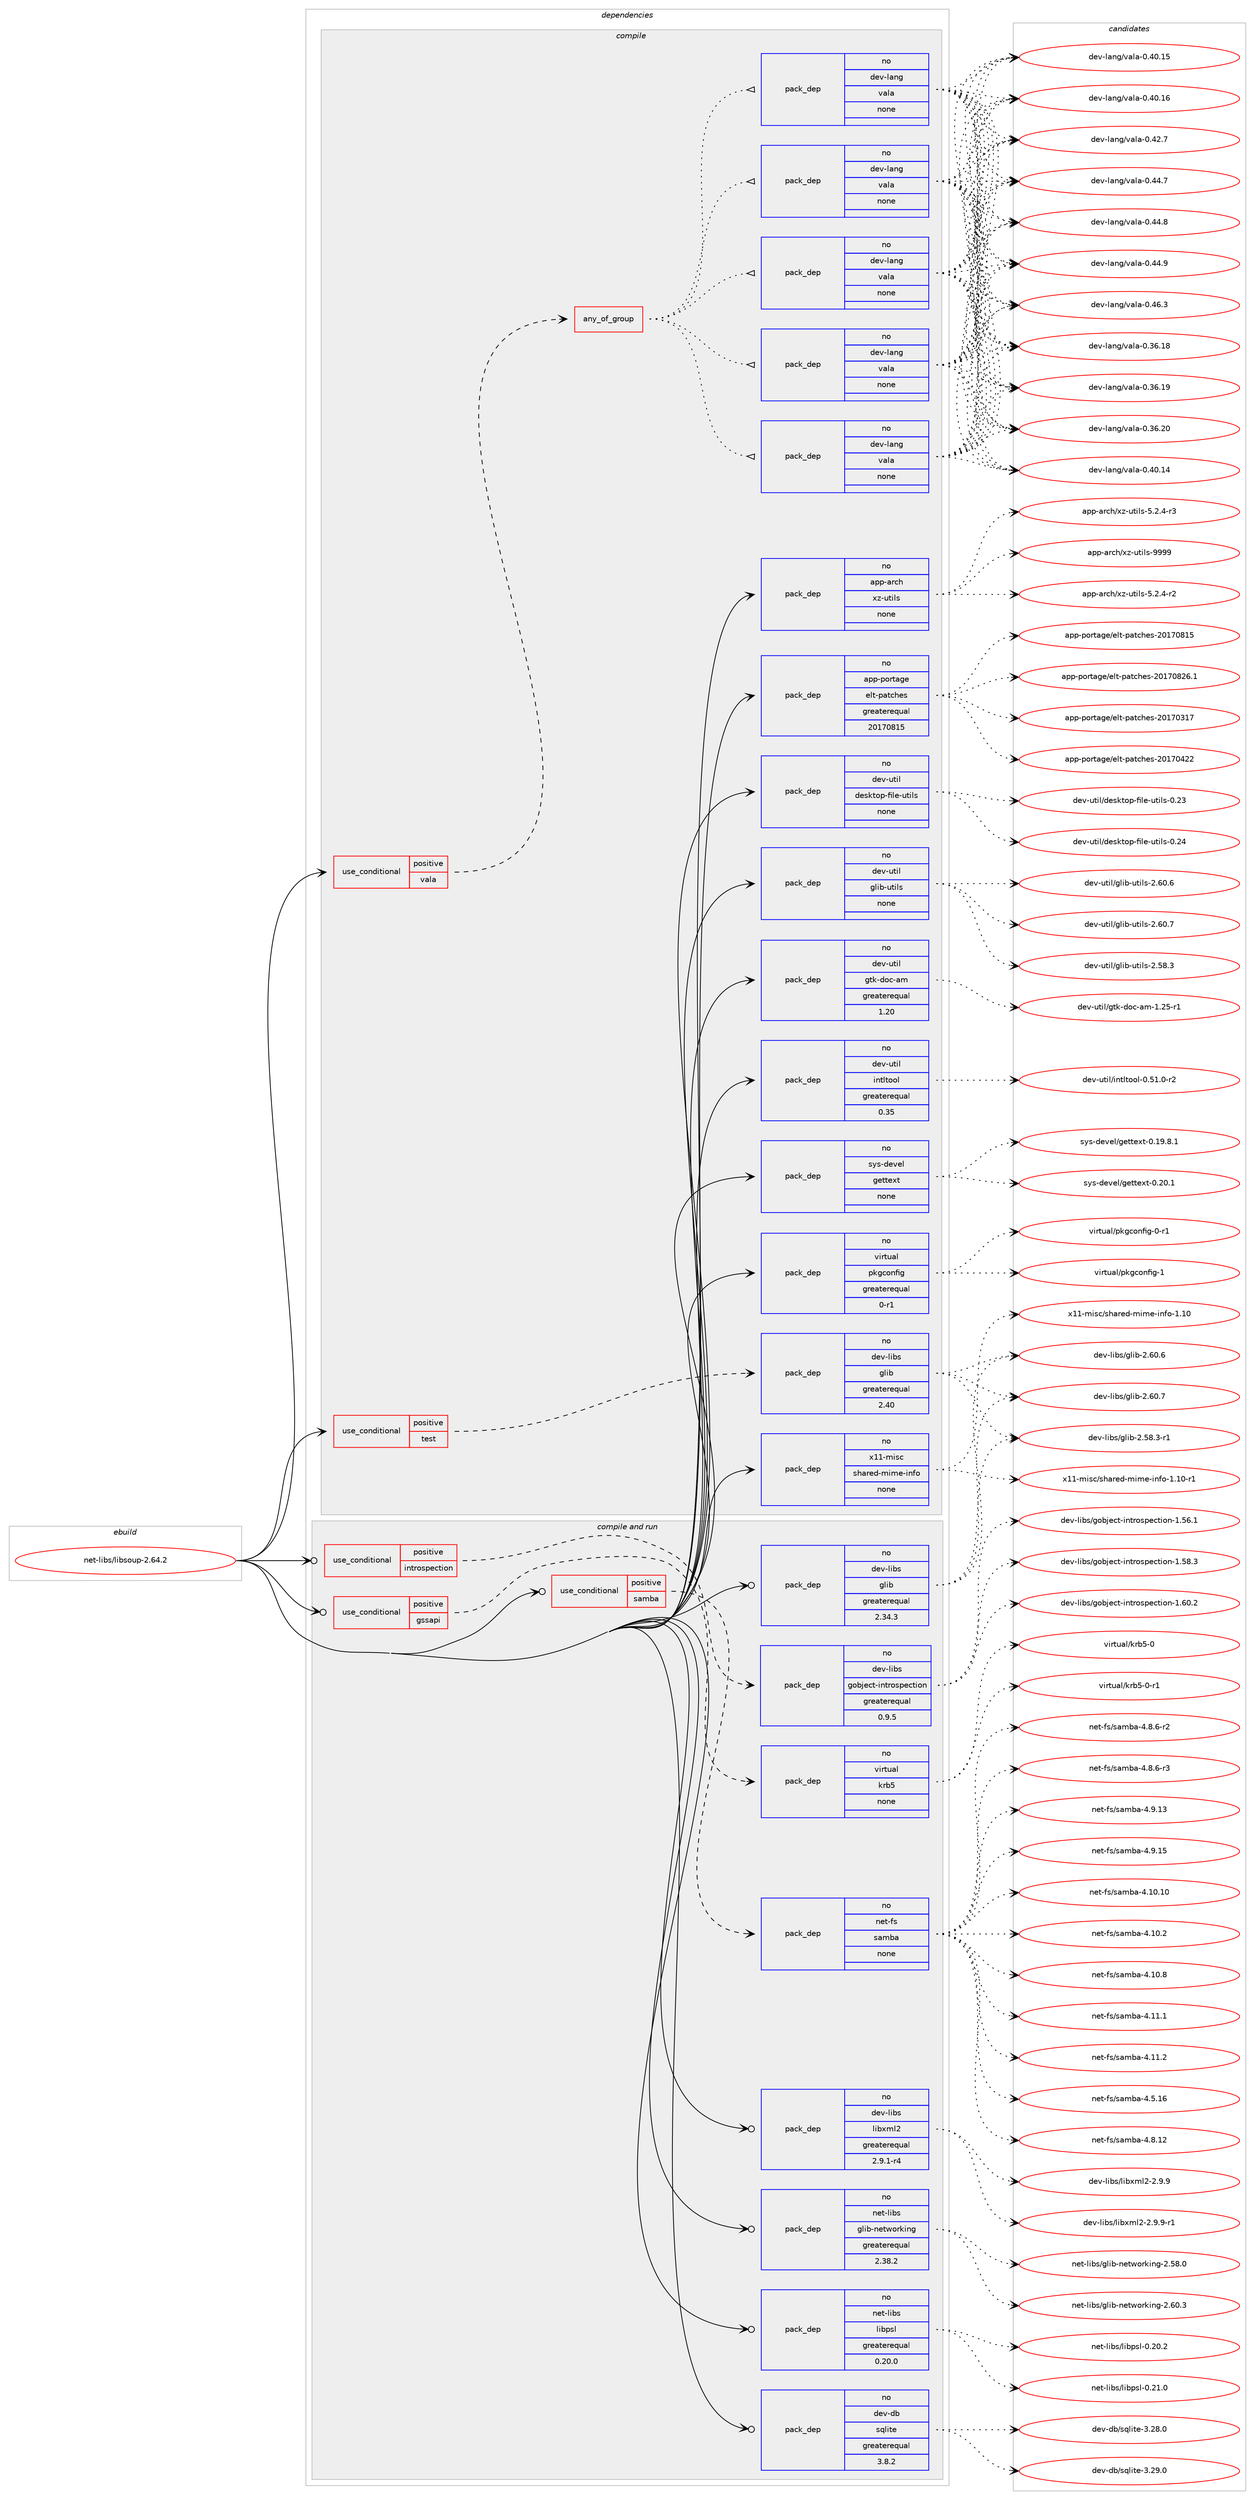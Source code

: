digraph prolog {

# *************
# Graph options
# *************

newrank=true;
concentrate=true;
compound=true;
graph [rankdir=LR,fontname=Helvetica,fontsize=10,ranksep=1.5];#, ranksep=2.5, nodesep=0.2];
edge  [arrowhead=vee];
node  [fontname=Helvetica,fontsize=10];

# **********
# The ebuild
# **********

subgraph cluster_leftcol {
color=gray;
rank=same;
label=<<i>ebuild</i>>;
id [label="net-libs/libsoup-2.64.2", color=red, width=4, href="../net-libs/libsoup-2.64.2.svg"];
}

# ****************
# The dependencies
# ****************

subgraph cluster_midcol {
color=gray;
label=<<i>dependencies</i>>;
subgraph cluster_compile {
fillcolor="#eeeeee";
style=filled;
label=<<i>compile</i>>;
subgraph cond201607 {
dependency827358 [label=<<TABLE BORDER="0" CELLBORDER="1" CELLSPACING="0" CELLPADDING="4"><TR><TD ROWSPAN="3" CELLPADDING="10">use_conditional</TD></TR><TR><TD>positive</TD></TR><TR><TD>test</TD></TR></TABLE>>, shape=none, color=red];
subgraph pack611250 {
dependency827359 [label=<<TABLE BORDER="0" CELLBORDER="1" CELLSPACING="0" CELLPADDING="4" WIDTH="220"><TR><TD ROWSPAN="6" CELLPADDING="30">pack_dep</TD></TR><TR><TD WIDTH="110">no</TD></TR><TR><TD>dev-libs</TD></TR><TR><TD>glib</TD></TR><TR><TD>greaterequal</TD></TR><TR><TD>2.40</TD></TR></TABLE>>, shape=none, color=blue];
}
dependency827358:e -> dependency827359:w [weight=20,style="dashed",arrowhead="vee"];
}
id:e -> dependency827358:w [weight=20,style="solid",arrowhead="vee"];
subgraph cond201608 {
dependency827360 [label=<<TABLE BORDER="0" CELLBORDER="1" CELLSPACING="0" CELLPADDING="4"><TR><TD ROWSPAN="3" CELLPADDING="10">use_conditional</TD></TR><TR><TD>positive</TD></TR><TR><TD>vala</TD></TR></TABLE>>, shape=none, color=red];
subgraph any14044 {
dependency827361 [label=<<TABLE BORDER="0" CELLBORDER="1" CELLSPACING="0" CELLPADDING="4"><TR><TD CELLPADDING="10">any_of_group</TD></TR></TABLE>>, shape=none, color=red];subgraph pack611251 {
dependency827362 [label=<<TABLE BORDER="0" CELLBORDER="1" CELLSPACING="0" CELLPADDING="4" WIDTH="220"><TR><TD ROWSPAN="6" CELLPADDING="30">pack_dep</TD></TR><TR><TD WIDTH="110">no</TD></TR><TR><TD>dev-lang</TD></TR><TR><TD>vala</TD></TR><TR><TD>none</TD></TR><TR><TD></TD></TR></TABLE>>, shape=none, color=blue];
}
dependency827361:e -> dependency827362:w [weight=20,style="dotted",arrowhead="oinv"];
subgraph pack611252 {
dependency827363 [label=<<TABLE BORDER="0" CELLBORDER="1" CELLSPACING="0" CELLPADDING="4" WIDTH="220"><TR><TD ROWSPAN="6" CELLPADDING="30">pack_dep</TD></TR><TR><TD WIDTH="110">no</TD></TR><TR><TD>dev-lang</TD></TR><TR><TD>vala</TD></TR><TR><TD>none</TD></TR><TR><TD></TD></TR></TABLE>>, shape=none, color=blue];
}
dependency827361:e -> dependency827363:w [weight=20,style="dotted",arrowhead="oinv"];
subgraph pack611253 {
dependency827364 [label=<<TABLE BORDER="0" CELLBORDER="1" CELLSPACING="0" CELLPADDING="4" WIDTH="220"><TR><TD ROWSPAN="6" CELLPADDING="30">pack_dep</TD></TR><TR><TD WIDTH="110">no</TD></TR><TR><TD>dev-lang</TD></TR><TR><TD>vala</TD></TR><TR><TD>none</TD></TR><TR><TD></TD></TR></TABLE>>, shape=none, color=blue];
}
dependency827361:e -> dependency827364:w [weight=20,style="dotted",arrowhead="oinv"];
subgraph pack611254 {
dependency827365 [label=<<TABLE BORDER="0" CELLBORDER="1" CELLSPACING="0" CELLPADDING="4" WIDTH="220"><TR><TD ROWSPAN="6" CELLPADDING="30">pack_dep</TD></TR><TR><TD WIDTH="110">no</TD></TR><TR><TD>dev-lang</TD></TR><TR><TD>vala</TD></TR><TR><TD>none</TD></TR><TR><TD></TD></TR></TABLE>>, shape=none, color=blue];
}
dependency827361:e -> dependency827365:w [weight=20,style="dotted",arrowhead="oinv"];
subgraph pack611255 {
dependency827366 [label=<<TABLE BORDER="0" CELLBORDER="1" CELLSPACING="0" CELLPADDING="4" WIDTH="220"><TR><TD ROWSPAN="6" CELLPADDING="30">pack_dep</TD></TR><TR><TD WIDTH="110">no</TD></TR><TR><TD>dev-lang</TD></TR><TR><TD>vala</TD></TR><TR><TD>none</TD></TR><TR><TD></TD></TR></TABLE>>, shape=none, color=blue];
}
dependency827361:e -> dependency827366:w [weight=20,style="dotted",arrowhead="oinv"];
}
dependency827360:e -> dependency827361:w [weight=20,style="dashed",arrowhead="vee"];
}
id:e -> dependency827360:w [weight=20,style="solid",arrowhead="vee"];
subgraph pack611256 {
dependency827367 [label=<<TABLE BORDER="0" CELLBORDER="1" CELLSPACING="0" CELLPADDING="4" WIDTH="220"><TR><TD ROWSPAN="6" CELLPADDING="30">pack_dep</TD></TR><TR><TD WIDTH="110">no</TD></TR><TR><TD>app-arch</TD></TR><TR><TD>xz-utils</TD></TR><TR><TD>none</TD></TR><TR><TD></TD></TR></TABLE>>, shape=none, color=blue];
}
id:e -> dependency827367:w [weight=20,style="solid",arrowhead="vee"];
subgraph pack611257 {
dependency827368 [label=<<TABLE BORDER="0" CELLBORDER="1" CELLSPACING="0" CELLPADDING="4" WIDTH="220"><TR><TD ROWSPAN="6" CELLPADDING="30">pack_dep</TD></TR><TR><TD WIDTH="110">no</TD></TR><TR><TD>app-portage</TD></TR><TR><TD>elt-patches</TD></TR><TR><TD>greaterequal</TD></TR><TR><TD>20170815</TD></TR></TABLE>>, shape=none, color=blue];
}
id:e -> dependency827368:w [weight=20,style="solid",arrowhead="vee"];
subgraph pack611258 {
dependency827369 [label=<<TABLE BORDER="0" CELLBORDER="1" CELLSPACING="0" CELLPADDING="4" WIDTH="220"><TR><TD ROWSPAN="6" CELLPADDING="30">pack_dep</TD></TR><TR><TD WIDTH="110">no</TD></TR><TR><TD>dev-util</TD></TR><TR><TD>desktop-file-utils</TD></TR><TR><TD>none</TD></TR><TR><TD></TD></TR></TABLE>>, shape=none, color=blue];
}
id:e -> dependency827369:w [weight=20,style="solid",arrowhead="vee"];
subgraph pack611259 {
dependency827370 [label=<<TABLE BORDER="0" CELLBORDER="1" CELLSPACING="0" CELLPADDING="4" WIDTH="220"><TR><TD ROWSPAN="6" CELLPADDING="30">pack_dep</TD></TR><TR><TD WIDTH="110">no</TD></TR><TR><TD>dev-util</TD></TR><TR><TD>glib-utils</TD></TR><TR><TD>none</TD></TR><TR><TD></TD></TR></TABLE>>, shape=none, color=blue];
}
id:e -> dependency827370:w [weight=20,style="solid",arrowhead="vee"];
subgraph pack611260 {
dependency827371 [label=<<TABLE BORDER="0" CELLBORDER="1" CELLSPACING="0" CELLPADDING="4" WIDTH="220"><TR><TD ROWSPAN="6" CELLPADDING="30">pack_dep</TD></TR><TR><TD WIDTH="110">no</TD></TR><TR><TD>dev-util</TD></TR><TR><TD>gtk-doc-am</TD></TR><TR><TD>greaterequal</TD></TR><TR><TD>1.20</TD></TR></TABLE>>, shape=none, color=blue];
}
id:e -> dependency827371:w [weight=20,style="solid",arrowhead="vee"];
subgraph pack611261 {
dependency827372 [label=<<TABLE BORDER="0" CELLBORDER="1" CELLSPACING="0" CELLPADDING="4" WIDTH="220"><TR><TD ROWSPAN="6" CELLPADDING="30">pack_dep</TD></TR><TR><TD WIDTH="110">no</TD></TR><TR><TD>dev-util</TD></TR><TR><TD>intltool</TD></TR><TR><TD>greaterequal</TD></TR><TR><TD>0.35</TD></TR></TABLE>>, shape=none, color=blue];
}
id:e -> dependency827372:w [weight=20,style="solid",arrowhead="vee"];
subgraph pack611262 {
dependency827373 [label=<<TABLE BORDER="0" CELLBORDER="1" CELLSPACING="0" CELLPADDING="4" WIDTH="220"><TR><TD ROWSPAN="6" CELLPADDING="30">pack_dep</TD></TR><TR><TD WIDTH="110">no</TD></TR><TR><TD>sys-devel</TD></TR><TR><TD>gettext</TD></TR><TR><TD>none</TD></TR><TR><TD></TD></TR></TABLE>>, shape=none, color=blue];
}
id:e -> dependency827373:w [weight=20,style="solid",arrowhead="vee"];
subgraph pack611263 {
dependency827374 [label=<<TABLE BORDER="0" CELLBORDER="1" CELLSPACING="0" CELLPADDING="4" WIDTH="220"><TR><TD ROWSPAN="6" CELLPADDING="30">pack_dep</TD></TR><TR><TD WIDTH="110">no</TD></TR><TR><TD>virtual</TD></TR><TR><TD>pkgconfig</TD></TR><TR><TD>greaterequal</TD></TR><TR><TD>0-r1</TD></TR></TABLE>>, shape=none, color=blue];
}
id:e -> dependency827374:w [weight=20,style="solid",arrowhead="vee"];
subgraph pack611264 {
dependency827375 [label=<<TABLE BORDER="0" CELLBORDER="1" CELLSPACING="0" CELLPADDING="4" WIDTH="220"><TR><TD ROWSPAN="6" CELLPADDING="30">pack_dep</TD></TR><TR><TD WIDTH="110">no</TD></TR><TR><TD>x11-misc</TD></TR><TR><TD>shared-mime-info</TD></TR><TR><TD>none</TD></TR><TR><TD></TD></TR></TABLE>>, shape=none, color=blue];
}
id:e -> dependency827375:w [weight=20,style="solid",arrowhead="vee"];
}
subgraph cluster_compileandrun {
fillcolor="#eeeeee";
style=filled;
label=<<i>compile and run</i>>;
subgraph cond201609 {
dependency827376 [label=<<TABLE BORDER="0" CELLBORDER="1" CELLSPACING="0" CELLPADDING="4"><TR><TD ROWSPAN="3" CELLPADDING="10">use_conditional</TD></TR><TR><TD>positive</TD></TR><TR><TD>gssapi</TD></TR></TABLE>>, shape=none, color=red];
subgraph pack611265 {
dependency827377 [label=<<TABLE BORDER="0" CELLBORDER="1" CELLSPACING="0" CELLPADDING="4" WIDTH="220"><TR><TD ROWSPAN="6" CELLPADDING="30">pack_dep</TD></TR><TR><TD WIDTH="110">no</TD></TR><TR><TD>virtual</TD></TR><TR><TD>krb5</TD></TR><TR><TD>none</TD></TR><TR><TD></TD></TR></TABLE>>, shape=none, color=blue];
}
dependency827376:e -> dependency827377:w [weight=20,style="dashed",arrowhead="vee"];
}
id:e -> dependency827376:w [weight=20,style="solid",arrowhead="odotvee"];
subgraph cond201610 {
dependency827378 [label=<<TABLE BORDER="0" CELLBORDER="1" CELLSPACING="0" CELLPADDING="4"><TR><TD ROWSPAN="3" CELLPADDING="10">use_conditional</TD></TR><TR><TD>positive</TD></TR><TR><TD>introspection</TD></TR></TABLE>>, shape=none, color=red];
subgraph pack611266 {
dependency827379 [label=<<TABLE BORDER="0" CELLBORDER="1" CELLSPACING="0" CELLPADDING="4" WIDTH="220"><TR><TD ROWSPAN="6" CELLPADDING="30">pack_dep</TD></TR><TR><TD WIDTH="110">no</TD></TR><TR><TD>dev-libs</TD></TR><TR><TD>gobject-introspection</TD></TR><TR><TD>greaterequal</TD></TR><TR><TD>0.9.5</TD></TR></TABLE>>, shape=none, color=blue];
}
dependency827378:e -> dependency827379:w [weight=20,style="dashed",arrowhead="vee"];
}
id:e -> dependency827378:w [weight=20,style="solid",arrowhead="odotvee"];
subgraph cond201611 {
dependency827380 [label=<<TABLE BORDER="0" CELLBORDER="1" CELLSPACING="0" CELLPADDING="4"><TR><TD ROWSPAN="3" CELLPADDING="10">use_conditional</TD></TR><TR><TD>positive</TD></TR><TR><TD>samba</TD></TR></TABLE>>, shape=none, color=red];
subgraph pack611267 {
dependency827381 [label=<<TABLE BORDER="0" CELLBORDER="1" CELLSPACING="0" CELLPADDING="4" WIDTH="220"><TR><TD ROWSPAN="6" CELLPADDING="30">pack_dep</TD></TR><TR><TD WIDTH="110">no</TD></TR><TR><TD>net-fs</TD></TR><TR><TD>samba</TD></TR><TR><TD>none</TD></TR><TR><TD></TD></TR></TABLE>>, shape=none, color=blue];
}
dependency827380:e -> dependency827381:w [weight=20,style="dashed",arrowhead="vee"];
}
id:e -> dependency827380:w [weight=20,style="solid",arrowhead="odotvee"];
subgraph pack611268 {
dependency827382 [label=<<TABLE BORDER="0" CELLBORDER="1" CELLSPACING="0" CELLPADDING="4" WIDTH="220"><TR><TD ROWSPAN="6" CELLPADDING="30">pack_dep</TD></TR><TR><TD WIDTH="110">no</TD></TR><TR><TD>dev-db</TD></TR><TR><TD>sqlite</TD></TR><TR><TD>greaterequal</TD></TR><TR><TD>3.8.2</TD></TR></TABLE>>, shape=none, color=blue];
}
id:e -> dependency827382:w [weight=20,style="solid",arrowhead="odotvee"];
subgraph pack611269 {
dependency827383 [label=<<TABLE BORDER="0" CELLBORDER="1" CELLSPACING="0" CELLPADDING="4" WIDTH="220"><TR><TD ROWSPAN="6" CELLPADDING="30">pack_dep</TD></TR><TR><TD WIDTH="110">no</TD></TR><TR><TD>dev-libs</TD></TR><TR><TD>glib</TD></TR><TR><TD>greaterequal</TD></TR><TR><TD>2.34.3</TD></TR></TABLE>>, shape=none, color=blue];
}
id:e -> dependency827383:w [weight=20,style="solid",arrowhead="odotvee"];
subgraph pack611270 {
dependency827384 [label=<<TABLE BORDER="0" CELLBORDER="1" CELLSPACING="0" CELLPADDING="4" WIDTH="220"><TR><TD ROWSPAN="6" CELLPADDING="30">pack_dep</TD></TR><TR><TD WIDTH="110">no</TD></TR><TR><TD>dev-libs</TD></TR><TR><TD>libxml2</TD></TR><TR><TD>greaterequal</TD></TR><TR><TD>2.9.1-r4</TD></TR></TABLE>>, shape=none, color=blue];
}
id:e -> dependency827384:w [weight=20,style="solid",arrowhead="odotvee"];
subgraph pack611271 {
dependency827385 [label=<<TABLE BORDER="0" CELLBORDER="1" CELLSPACING="0" CELLPADDING="4" WIDTH="220"><TR><TD ROWSPAN="6" CELLPADDING="30">pack_dep</TD></TR><TR><TD WIDTH="110">no</TD></TR><TR><TD>net-libs</TD></TR><TR><TD>glib-networking</TD></TR><TR><TD>greaterequal</TD></TR><TR><TD>2.38.2</TD></TR></TABLE>>, shape=none, color=blue];
}
id:e -> dependency827385:w [weight=20,style="solid",arrowhead="odotvee"];
subgraph pack611272 {
dependency827386 [label=<<TABLE BORDER="0" CELLBORDER="1" CELLSPACING="0" CELLPADDING="4" WIDTH="220"><TR><TD ROWSPAN="6" CELLPADDING="30">pack_dep</TD></TR><TR><TD WIDTH="110">no</TD></TR><TR><TD>net-libs</TD></TR><TR><TD>libpsl</TD></TR><TR><TD>greaterequal</TD></TR><TR><TD>0.20.0</TD></TR></TABLE>>, shape=none, color=blue];
}
id:e -> dependency827386:w [weight=20,style="solid",arrowhead="odotvee"];
}
subgraph cluster_run {
fillcolor="#eeeeee";
style=filled;
label=<<i>run</i>>;
}
}

# **************
# The candidates
# **************

subgraph cluster_choices {
rank=same;
color=gray;
label=<<i>candidates</i>>;

subgraph choice611250 {
color=black;
nodesep=1;
choice10010111845108105981154710310810598455046535646514511449 [label="dev-libs/glib-2.58.3-r1", color=red, width=4,href="../dev-libs/glib-2.58.3-r1.svg"];
choice1001011184510810598115471031081059845504654484654 [label="dev-libs/glib-2.60.6", color=red, width=4,href="../dev-libs/glib-2.60.6.svg"];
choice1001011184510810598115471031081059845504654484655 [label="dev-libs/glib-2.60.7", color=red, width=4,href="../dev-libs/glib-2.60.7.svg"];
dependency827359:e -> choice10010111845108105981154710310810598455046535646514511449:w [style=dotted,weight="100"];
dependency827359:e -> choice1001011184510810598115471031081059845504654484654:w [style=dotted,weight="100"];
dependency827359:e -> choice1001011184510810598115471031081059845504654484655:w [style=dotted,weight="100"];
}
subgraph choice611251 {
color=black;
nodesep=1;
choice10010111845108971101034711897108974548465154464956 [label="dev-lang/vala-0.36.18", color=red, width=4,href="../dev-lang/vala-0.36.18.svg"];
choice10010111845108971101034711897108974548465154464957 [label="dev-lang/vala-0.36.19", color=red, width=4,href="../dev-lang/vala-0.36.19.svg"];
choice10010111845108971101034711897108974548465154465048 [label="dev-lang/vala-0.36.20", color=red, width=4,href="../dev-lang/vala-0.36.20.svg"];
choice10010111845108971101034711897108974548465248464952 [label="dev-lang/vala-0.40.14", color=red, width=4,href="../dev-lang/vala-0.40.14.svg"];
choice10010111845108971101034711897108974548465248464953 [label="dev-lang/vala-0.40.15", color=red, width=4,href="../dev-lang/vala-0.40.15.svg"];
choice10010111845108971101034711897108974548465248464954 [label="dev-lang/vala-0.40.16", color=red, width=4,href="../dev-lang/vala-0.40.16.svg"];
choice100101118451089711010347118971089745484652504655 [label="dev-lang/vala-0.42.7", color=red, width=4,href="../dev-lang/vala-0.42.7.svg"];
choice100101118451089711010347118971089745484652524655 [label="dev-lang/vala-0.44.7", color=red, width=4,href="../dev-lang/vala-0.44.7.svg"];
choice100101118451089711010347118971089745484652524656 [label="dev-lang/vala-0.44.8", color=red, width=4,href="../dev-lang/vala-0.44.8.svg"];
choice100101118451089711010347118971089745484652524657 [label="dev-lang/vala-0.44.9", color=red, width=4,href="../dev-lang/vala-0.44.9.svg"];
choice100101118451089711010347118971089745484652544651 [label="dev-lang/vala-0.46.3", color=red, width=4,href="../dev-lang/vala-0.46.3.svg"];
dependency827362:e -> choice10010111845108971101034711897108974548465154464956:w [style=dotted,weight="100"];
dependency827362:e -> choice10010111845108971101034711897108974548465154464957:w [style=dotted,weight="100"];
dependency827362:e -> choice10010111845108971101034711897108974548465154465048:w [style=dotted,weight="100"];
dependency827362:e -> choice10010111845108971101034711897108974548465248464952:w [style=dotted,weight="100"];
dependency827362:e -> choice10010111845108971101034711897108974548465248464953:w [style=dotted,weight="100"];
dependency827362:e -> choice10010111845108971101034711897108974548465248464954:w [style=dotted,weight="100"];
dependency827362:e -> choice100101118451089711010347118971089745484652504655:w [style=dotted,weight="100"];
dependency827362:e -> choice100101118451089711010347118971089745484652524655:w [style=dotted,weight="100"];
dependency827362:e -> choice100101118451089711010347118971089745484652524656:w [style=dotted,weight="100"];
dependency827362:e -> choice100101118451089711010347118971089745484652524657:w [style=dotted,weight="100"];
dependency827362:e -> choice100101118451089711010347118971089745484652544651:w [style=dotted,weight="100"];
}
subgraph choice611252 {
color=black;
nodesep=1;
choice10010111845108971101034711897108974548465154464956 [label="dev-lang/vala-0.36.18", color=red, width=4,href="../dev-lang/vala-0.36.18.svg"];
choice10010111845108971101034711897108974548465154464957 [label="dev-lang/vala-0.36.19", color=red, width=4,href="../dev-lang/vala-0.36.19.svg"];
choice10010111845108971101034711897108974548465154465048 [label="dev-lang/vala-0.36.20", color=red, width=4,href="../dev-lang/vala-0.36.20.svg"];
choice10010111845108971101034711897108974548465248464952 [label="dev-lang/vala-0.40.14", color=red, width=4,href="../dev-lang/vala-0.40.14.svg"];
choice10010111845108971101034711897108974548465248464953 [label="dev-lang/vala-0.40.15", color=red, width=4,href="../dev-lang/vala-0.40.15.svg"];
choice10010111845108971101034711897108974548465248464954 [label="dev-lang/vala-0.40.16", color=red, width=4,href="../dev-lang/vala-0.40.16.svg"];
choice100101118451089711010347118971089745484652504655 [label="dev-lang/vala-0.42.7", color=red, width=4,href="../dev-lang/vala-0.42.7.svg"];
choice100101118451089711010347118971089745484652524655 [label="dev-lang/vala-0.44.7", color=red, width=4,href="../dev-lang/vala-0.44.7.svg"];
choice100101118451089711010347118971089745484652524656 [label="dev-lang/vala-0.44.8", color=red, width=4,href="../dev-lang/vala-0.44.8.svg"];
choice100101118451089711010347118971089745484652524657 [label="dev-lang/vala-0.44.9", color=red, width=4,href="../dev-lang/vala-0.44.9.svg"];
choice100101118451089711010347118971089745484652544651 [label="dev-lang/vala-0.46.3", color=red, width=4,href="../dev-lang/vala-0.46.3.svg"];
dependency827363:e -> choice10010111845108971101034711897108974548465154464956:w [style=dotted,weight="100"];
dependency827363:e -> choice10010111845108971101034711897108974548465154464957:w [style=dotted,weight="100"];
dependency827363:e -> choice10010111845108971101034711897108974548465154465048:w [style=dotted,weight="100"];
dependency827363:e -> choice10010111845108971101034711897108974548465248464952:w [style=dotted,weight="100"];
dependency827363:e -> choice10010111845108971101034711897108974548465248464953:w [style=dotted,weight="100"];
dependency827363:e -> choice10010111845108971101034711897108974548465248464954:w [style=dotted,weight="100"];
dependency827363:e -> choice100101118451089711010347118971089745484652504655:w [style=dotted,weight="100"];
dependency827363:e -> choice100101118451089711010347118971089745484652524655:w [style=dotted,weight="100"];
dependency827363:e -> choice100101118451089711010347118971089745484652524656:w [style=dotted,weight="100"];
dependency827363:e -> choice100101118451089711010347118971089745484652524657:w [style=dotted,weight="100"];
dependency827363:e -> choice100101118451089711010347118971089745484652544651:w [style=dotted,weight="100"];
}
subgraph choice611253 {
color=black;
nodesep=1;
choice10010111845108971101034711897108974548465154464956 [label="dev-lang/vala-0.36.18", color=red, width=4,href="../dev-lang/vala-0.36.18.svg"];
choice10010111845108971101034711897108974548465154464957 [label="dev-lang/vala-0.36.19", color=red, width=4,href="../dev-lang/vala-0.36.19.svg"];
choice10010111845108971101034711897108974548465154465048 [label="dev-lang/vala-0.36.20", color=red, width=4,href="../dev-lang/vala-0.36.20.svg"];
choice10010111845108971101034711897108974548465248464952 [label="dev-lang/vala-0.40.14", color=red, width=4,href="../dev-lang/vala-0.40.14.svg"];
choice10010111845108971101034711897108974548465248464953 [label="dev-lang/vala-0.40.15", color=red, width=4,href="../dev-lang/vala-0.40.15.svg"];
choice10010111845108971101034711897108974548465248464954 [label="dev-lang/vala-0.40.16", color=red, width=4,href="../dev-lang/vala-0.40.16.svg"];
choice100101118451089711010347118971089745484652504655 [label="dev-lang/vala-0.42.7", color=red, width=4,href="../dev-lang/vala-0.42.7.svg"];
choice100101118451089711010347118971089745484652524655 [label="dev-lang/vala-0.44.7", color=red, width=4,href="../dev-lang/vala-0.44.7.svg"];
choice100101118451089711010347118971089745484652524656 [label="dev-lang/vala-0.44.8", color=red, width=4,href="../dev-lang/vala-0.44.8.svg"];
choice100101118451089711010347118971089745484652524657 [label="dev-lang/vala-0.44.9", color=red, width=4,href="../dev-lang/vala-0.44.9.svg"];
choice100101118451089711010347118971089745484652544651 [label="dev-lang/vala-0.46.3", color=red, width=4,href="../dev-lang/vala-0.46.3.svg"];
dependency827364:e -> choice10010111845108971101034711897108974548465154464956:w [style=dotted,weight="100"];
dependency827364:e -> choice10010111845108971101034711897108974548465154464957:w [style=dotted,weight="100"];
dependency827364:e -> choice10010111845108971101034711897108974548465154465048:w [style=dotted,weight="100"];
dependency827364:e -> choice10010111845108971101034711897108974548465248464952:w [style=dotted,weight="100"];
dependency827364:e -> choice10010111845108971101034711897108974548465248464953:w [style=dotted,weight="100"];
dependency827364:e -> choice10010111845108971101034711897108974548465248464954:w [style=dotted,weight="100"];
dependency827364:e -> choice100101118451089711010347118971089745484652504655:w [style=dotted,weight="100"];
dependency827364:e -> choice100101118451089711010347118971089745484652524655:w [style=dotted,weight="100"];
dependency827364:e -> choice100101118451089711010347118971089745484652524656:w [style=dotted,weight="100"];
dependency827364:e -> choice100101118451089711010347118971089745484652524657:w [style=dotted,weight="100"];
dependency827364:e -> choice100101118451089711010347118971089745484652544651:w [style=dotted,weight="100"];
}
subgraph choice611254 {
color=black;
nodesep=1;
choice10010111845108971101034711897108974548465154464956 [label="dev-lang/vala-0.36.18", color=red, width=4,href="../dev-lang/vala-0.36.18.svg"];
choice10010111845108971101034711897108974548465154464957 [label="dev-lang/vala-0.36.19", color=red, width=4,href="../dev-lang/vala-0.36.19.svg"];
choice10010111845108971101034711897108974548465154465048 [label="dev-lang/vala-0.36.20", color=red, width=4,href="../dev-lang/vala-0.36.20.svg"];
choice10010111845108971101034711897108974548465248464952 [label="dev-lang/vala-0.40.14", color=red, width=4,href="../dev-lang/vala-0.40.14.svg"];
choice10010111845108971101034711897108974548465248464953 [label="dev-lang/vala-0.40.15", color=red, width=4,href="../dev-lang/vala-0.40.15.svg"];
choice10010111845108971101034711897108974548465248464954 [label="dev-lang/vala-0.40.16", color=red, width=4,href="../dev-lang/vala-0.40.16.svg"];
choice100101118451089711010347118971089745484652504655 [label="dev-lang/vala-0.42.7", color=red, width=4,href="../dev-lang/vala-0.42.7.svg"];
choice100101118451089711010347118971089745484652524655 [label="dev-lang/vala-0.44.7", color=red, width=4,href="../dev-lang/vala-0.44.7.svg"];
choice100101118451089711010347118971089745484652524656 [label="dev-lang/vala-0.44.8", color=red, width=4,href="../dev-lang/vala-0.44.8.svg"];
choice100101118451089711010347118971089745484652524657 [label="dev-lang/vala-0.44.9", color=red, width=4,href="../dev-lang/vala-0.44.9.svg"];
choice100101118451089711010347118971089745484652544651 [label="dev-lang/vala-0.46.3", color=red, width=4,href="../dev-lang/vala-0.46.3.svg"];
dependency827365:e -> choice10010111845108971101034711897108974548465154464956:w [style=dotted,weight="100"];
dependency827365:e -> choice10010111845108971101034711897108974548465154464957:w [style=dotted,weight="100"];
dependency827365:e -> choice10010111845108971101034711897108974548465154465048:w [style=dotted,weight="100"];
dependency827365:e -> choice10010111845108971101034711897108974548465248464952:w [style=dotted,weight="100"];
dependency827365:e -> choice10010111845108971101034711897108974548465248464953:w [style=dotted,weight="100"];
dependency827365:e -> choice10010111845108971101034711897108974548465248464954:w [style=dotted,weight="100"];
dependency827365:e -> choice100101118451089711010347118971089745484652504655:w [style=dotted,weight="100"];
dependency827365:e -> choice100101118451089711010347118971089745484652524655:w [style=dotted,weight="100"];
dependency827365:e -> choice100101118451089711010347118971089745484652524656:w [style=dotted,weight="100"];
dependency827365:e -> choice100101118451089711010347118971089745484652524657:w [style=dotted,weight="100"];
dependency827365:e -> choice100101118451089711010347118971089745484652544651:w [style=dotted,weight="100"];
}
subgraph choice611255 {
color=black;
nodesep=1;
choice10010111845108971101034711897108974548465154464956 [label="dev-lang/vala-0.36.18", color=red, width=4,href="../dev-lang/vala-0.36.18.svg"];
choice10010111845108971101034711897108974548465154464957 [label="dev-lang/vala-0.36.19", color=red, width=4,href="../dev-lang/vala-0.36.19.svg"];
choice10010111845108971101034711897108974548465154465048 [label="dev-lang/vala-0.36.20", color=red, width=4,href="../dev-lang/vala-0.36.20.svg"];
choice10010111845108971101034711897108974548465248464952 [label="dev-lang/vala-0.40.14", color=red, width=4,href="../dev-lang/vala-0.40.14.svg"];
choice10010111845108971101034711897108974548465248464953 [label="dev-lang/vala-0.40.15", color=red, width=4,href="../dev-lang/vala-0.40.15.svg"];
choice10010111845108971101034711897108974548465248464954 [label="dev-lang/vala-0.40.16", color=red, width=4,href="../dev-lang/vala-0.40.16.svg"];
choice100101118451089711010347118971089745484652504655 [label="dev-lang/vala-0.42.7", color=red, width=4,href="../dev-lang/vala-0.42.7.svg"];
choice100101118451089711010347118971089745484652524655 [label="dev-lang/vala-0.44.7", color=red, width=4,href="../dev-lang/vala-0.44.7.svg"];
choice100101118451089711010347118971089745484652524656 [label="dev-lang/vala-0.44.8", color=red, width=4,href="../dev-lang/vala-0.44.8.svg"];
choice100101118451089711010347118971089745484652524657 [label="dev-lang/vala-0.44.9", color=red, width=4,href="../dev-lang/vala-0.44.9.svg"];
choice100101118451089711010347118971089745484652544651 [label="dev-lang/vala-0.46.3", color=red, width=4,href="../dev-lang/vala-0.46.3.svg"];
dependency827366:e -> choice10010111845108971101034711897108974548465154464956:w [style=dotted,weight="100"];
dependency827366:e -> choice10010111845108971101034711897108974548465154464957:w [style=dotted,weight="100"];
dependency827366:e -> choice10010111845108971101034711897108974548465154465048:w [style=dotted,weight="100"];
dependency827366:e -> choice10010111845108971101034711897108974548465248464952:w [style=dotted,weight="100"];
dependency827366:e -> choice10010111845108971101034711897108974548465248464953:w [style=dotted,weight="100"];
dependency827366:e -> choice10010111845108971101034711897108974548465248464954:w [style=dotted,weight="100"];
dependency827366:e -> choice100101118451089711010347118971089745484652504655:w [style=dotted,weight="100"];
dependency827366:e -> choice100101118451089711010347118971089745484652524655:w [style=dotted,weight="100"];
dependency827366:e -> choice100101118451089711010347118971089745484652524656:w [style=dotted,weight="100"];
dependency827366:e -> choice100101118451089711010347118971089745484652524657:w [style=dotted,weight="100"];
dependency827366:e -> choice100101118451089711010347118971089745484652544651:w [style=dotted,weight="100"];
}
subgraph choice611256 {
color=black;
nodesep=1;
choice9711211245971149910447120122451171161051081154553465046524511450 [label="app-arch/xz-utils-5.2.4-r2", color=red, width=4,href="../app-arch/xz-utils-5.2.4-r2.svg"];
choice9711211245971149910447120122451171161051081154553465046524511451 [label="app-arch/xz-utils-5.2.4-r3", color=red, width=4,href="../app-arch/xz-utils-5.2.4-r3.svg"];
choice9711211245971149910447120122451171161051081154557575757 [label="app-arch/xz-utils-9999", color=red, width=4,href="../app-arch/xz-utils-9999.svg"];
dependency827367:e -> choice9711211245971149910447120122451171161051081154553465046524511450:w [style=dotted,weight="100"];
dependency827367:e -> choice9711211245971149910447120122451171161051081154553465046524511451:w [style=dotted,weight="100"];
dependency827367:e -> choice9711211245971149910447120122451171161051081154557575757:w [style=dotted,weight="100"];
}
subgraph choice611257 {
color=black;
nodesep=1;
choice97112112451121111141169710310147101108116451129711699104101115455048495548514955 [label="app-portage/elt-patches-20170317", color=red, width=4,href="../app-portage/elt-patches-20170317.svg"];
choice97112112451121111141169710310147101108116451129711699104101115455048495548525050 [label="app-portage/elt-patches-20170422", color=red, width=4,href="../app-portage/elt-patches-20170422.svg"];
choice97112112451121111141169710310147101108116451129711699104101115455048495548564953 [label="app-portage/elt-patches-20170815", color=red, width=4,href="../app-portage/elt-patches-20170815.svg"];
choice971121124511211111411697103101471011081164511297116991041011154550484955485650544649 [label="app-portage/elt-patches-20170826.1", color=red, width=4,href="../app-portage/elt-patches-20170826.1.svg"];
dependency827368:e -> choice97112112451121111141169710310147101108116451129711699104101115455048495548514955:w [style=dotted,weight="100"];
dependency827368:e -> choice97112112451121111141169710310147101108116451129711699104101115455048495548525050:w [style=dotted,weight="100"];
dependency827368:e -> choice97112112451121111141169710310147101108116451129711699104101115455048495548564953:w [style=dotted,weight="100"];
dependency827368:e -> choice971121124511211111411697103101471011081164511297116991041011154550484955485650544649:w [style=dotted,weight="100"];
}
subgraph choice611258 {
color=black;
nodesep=1;
choice100101118451171161051084710010111510711611111245102105108101451171161051081154548465051 [label="dev-util/desktop-file-utils-0.23", color=red, width=4,href="../dev-util/desktop-file-utils-0.23.svg"];
choice100101118451171161051084710010111510711611111245102105108101451171161051081154548465052 [label="dev-util/desktop-file-utils-0.24", color=red, width=4,href="../dev-util/desktop-file-utils-0.24.svg"];
dependency827369:e -> choice100101118451171161051084710010111510711611111245102105108101451171161051081154548465051:w [style=dotted,weight="100"];
dependency827369:e -> choice100101118451171161051084710010111510711611111245102105108101451171161051081154548465052:w [style=dotted,weight="100"];
}
subgraph choice611259 {
color=black;
nodesep=1;
choice1001011184511711610510847103108105984511711610510811545504653564651 [label="dev-util/glib-utils-2.58.3", color=red, width=4,href="../dev-util/glib-utils-2.58.3.svg"];
choice1001011184511711610510847103108105984511711610510811545504654484654 [label="dev-util/glib-utils-2.60.6", color=red, width=4,href="../dev-util/glib-utils-2.60.6.svg"];
choice1001011184511711610510847103108105984511711610510811545504654484655 [label="dev-util/glib-utils-2.60.7", color=red, width=4,href="../dev-util/glib-utils-2.60.7.svg"];
dependency827370:e -> choice1001011184511711610510847103108105984511711610510811545504653564651:w [style=dotted,weight="100"];
dependency827370:e -> choice1001011184511711610510847103108105984511711610510811545504654484654:w [style=dotted,weight="100"];
dependency827370:e -> choice1001011184511711610510847103108105984511711610510811545504654484655:w [style=dotted,weight="100"];
}
subgraph choice611260 {
color=black;
nodesep=1;
choice10010111845117116105108471031161074510011199459710945494650534511449 [label="dev-util/gtk-doc-am-1.25-r1", color=red, width=4,href="../dev-util/gtk-doc-am-1.25-r1.svg"];
dependency827371:e -> choice10010111845117116105108471031161074510011199459710945494650534511449:w [style=dotted,weight="100"];
}
subgraph choice611261 {
color=black;
nodesep=1;
choice1001011184511711610510847105110116108116111111108454846534946484511450 [label="dev-util/intltool-0.51.0-r2", color=red, width=4,href="../dev-util/intltool-0.51.0-r2.svg"];
dependency827372:e -> choice1001011184511711610510847105110116108116111111108454846534946484511450:w [style=dotted,weight="100"];
}
subgraph choice611262 {
color=black;
nodesep=1;
choice1151211154510010111810110847103101116116101120116454846495746564649 [label="sys-devel/gettext-0.19.8.1", color=red, width=4,href="../sys-devel/gettext-0.19.8.1.svg"];
choice115121115451001011181011084710310111611610112011645484650484649 [label="sys-devel/gettext-0.20.1", color=red, width=4,href="../sys-devel/gettext-0.20.1.svg"];
dependency827373:e -> choice1151211154510010111810110847103101116116101120116454846495746564649:w [style=dotted,weight="100"];
dependency827373:e -> choice115121115451001011181011084710310111611610112011645484650484649:w [style=dotted,weight="100"];
}
subgraph choice611263 {
color=black;
nodesep=1;
choice11810511411611797108471121071039911111010210510345484511449 [label="virtual/pkgconfig-0-r1", color=red, width=4,href="../virtual/pkgconfig-0-r1.svg"];
choice1181051141161179710847112107103991111101021051034549 [label="virtual/pkgconfig-1", color=red, width=4,href="../virtual/pkgconfig-1.svg"];
dependency827374:e -> choice11810511411611797108471121071039911111010210510345484511449:w [style=dotted,weight="100"];
dependency827374:e -> choice1181051141161179710847112107103991111101021051034549:w [style=dotted,weight="100"];
}
subgraph choice611264 {
color=black;
nodesep=1;
choice12049494510910511599471151049711410110045109105109101451051101021114549464948 [label="x11-misc/shared-mime-info-1.10", color=red, width=4,href="../x11-misc/shared-mime-info-1.10.svg"];
choice120494945109105115994711510497114101100451091051091014510511010211145494649484511449 [label="x11-misc/shared-mime-info-1.10-r1", color=red, width=4,href="../x11-misc/shared-mime-info-1.10-r1.svg"];
dependency827375:e -> choice12049494510910511599471151049711410110045109105109101451051101021114549464948:w [style=dotted,weight="100"];
dependency827375:e -> choice120494945109105115994711510497114101100451091051091014510511010211145494649484511449:w [style=dotted,weight="100"];
}
subgraph choice611265 {
color=black;
nodesep=1;
choice118105114116117971084710711498534548 [label="virtual/krb5-0", color=red, width=4,href="../virtual/krb5-0.svg"];
choice1181051141161179710847107114985345484511449 [label="virtual/krb5-0-r1", color=red, width=4,href="../virtual/krb5-0-r1.svg"];
dependency827377:e -> choice118105114116117971084710711498534548:w [style=dotted,weight="100"];
dependency827377:e -> choice1181051141161179710847107114985345484511449:w [style=dotted,weight="100"];
}
subgraph choice611266 {
color=black;
nodesep=1;
choice1001011184510810598115471031119810610199116451051101161141111151121019911610511111045494653544649 [label="dev-libs/gobject-introspection-1.56.1", color=red, width=4,href="../dev-libs/gobject-introspection-1.56.1.svg"];
choice1001011184510810598115471031119810610199116451051101161141111151121019911610511111045494653564651 [label="dev-libs/gobject-introspection-1.58.3", color=red, width=4,href="../dev-libs/gobject-introspection-1.58.3.svg"];
choice1001011184510810598115471031119810610199116451051101161141111151121019911610511111045494654484650 [label="dev-libs/gobject-introspection-1.60.2", color=red, width=4,href="../dev-libs/gobject-introspection-1.60.2.svg"];
dependency827379:e -> choice1001011184510810598115471031119810610199116451051101161141111151121019911610511111045494653544649:w [style=dotted,weight="100"];
dependency827379:e -> choice1001011184510810598115471031119810610199116451051101161141111151121019911610511111045494653564651:w [style=dotted,weight="100"];
dependency827379:e -> choice1001011184510810598115471031119810610199116451051101161141111151121019911610511111045494654484650:w [style=dotted,weight="100"];
}
subgraph choice611267 {
color=black;
nodesep=1;
choice11010111645102115471159710998974552464948464948 [label="net-fs/samba-4.10.10", color=red, width=4,href="../net-fs/samba-4.10.10.svg"];
choice110101116451021154711597109989745524649484650 [label="net-fs/samba-4.10.2", color=red, width=4,href="../net-fs/samba-4.10.2.svg"];
choice110101116451021154711597109989745524649484656 [label="net-fs/samba-4.10.8", color=red, width=4,href="../net-fs/samba-4.10.8.svg"];
choice110101116451021154711597109989745524649494649 [label="net-fs/samba-4.11.1", color=red, width=4,href="../net-fs/samba-4.11.1.svg"];
choice110101116451021154711597109989745524649494650 [label="net-fs/samba-4.11.2", color=red, width=4,href="../net-fs/samba-4.11.2.svg"];
choice110101116451021154711597109989745524653464954 [label="net-fs/samba-4.5.16", color=red, width=4,href="../net-fs/samba-4.5.16.svg"];
choice110101116451021154711597109989745524656464950 [label="net-fs/samba-4.8.12", color=red, width=4,href="../net-fs/samba-4.8.12.svg"];
choice11010111645102115471159710998974552465646544511450 [label="net-fs/samba-4.8.6-r2", color=red, width=4,href="../net-fs/samba-4.8.6-r2.svg"];
choice11010111645102115471159710998974552465646544511451 [label="net-fs/samba-4.8.6-r3", color=red, width=4,href="../net-fs/samba-4.8.6-r3.svg"];
choice110101116451021154711597109989745524657464951 [label="net-fs/samba-4.9.13", color=red, width=4,href="../net-fs/samba-4.9.13.svg"];
choice110101116451021154711597109989745524657464953 [label="net-fs/samba-4.9.15", color=red, width=4,href="../net-fs/samba-4.9.15.svg"];
dependency827381:e -> choice11010111645102115471159710998974552464948464948:w [style=dotted,weight="100"];
dependency827381:e -> choice110101116451021154711597109989745524649484650:w [style=dotted,weight="100"];
dependency827381:e -> choice110101116451021154711597109989745524649484656:w [style=dotted,weight="100"];
dependency827381:e -> choice110101116451021154711597109989745524649494649:w [style=dotted,weight="100"];
dependency827381:e -> choice110101116451021154711597109989745524649494650:w [style=dotted,weight="100"];
dependency827381:e -> choice110101116451021154711597109989745524653464954:w [style=dotted,weight="100"];
dependency827381:e -> choice110101116451021154711597109989745524656464950:w [style=dotted,weight="100"];
dependency827381:e -> choice11010111645102115471159710998974552465646544511450:w [style=dotted,weight="100"];
dependency827381:e -> choice11010111645102115471159710998974552465646544511451:w [style=dotted,weight="100"];
dependency827381:e -> choice110101116451021154711597109989745524657464951:w [style=dotted,weight="100"];
dependency827381:e -> choice110101116451021154711597109989745524657464953:w [style=dotted,weight="100"];
}
subgraph choice611268 {
color=black;
nodesep=1;
choice10010111845100984711511310810511610145514650564648 [label="dev-db/sqlite-3.28.0", color=red, width=4,href="../dev-db/sqlite-3.28.0.svg"];
choice10010111845100984711511310810511610145514650574648 [label="dev-db/sqlite-3.29.0", color=red, width=4,href="../dev-db/sqlite-3.29.0.svg"];
dependency827382:e -> choice10010111845100984711511310810511610145514650564648:w [style=dotted,weight="100"];
dependency827382:e -> choice10010111845100984711511310810511610145514650574648:w [style=dotted,weight="100"];
}
subgraph choice611269 {
color=black;
nodesep=1;
choice10010111845108105981154710310810598455046535646514511449 [label="dev-libs/glib-2.58.3-r1", color=red, width=4,href="../dev-libs/glib-2.58.3-r1.svg"];
choice1001011184510810598115471031081059845504654484654 [label="dev-libs/glib-2.60.6", color=red, width=4,href="../dev-libs/glib-2.60.6.svg"];
choice1001011184510810598115471031081059845504654484655 [label="dev-libs/glib-2.60.7", color=red, width=4,href="../dev-libs/glib-2.60.7.svg"];
dependency827383:e -> choice10010111845108105981154710310810598455046535646514511449:w [style=dotted,weight="100"];
dependency827383:e -> choice1001011184510810598115471031081059845504654484654:w [style=dotted,weight="100"];
dependency827383:e -> choice1001011184510810598115471031081059845504654484655:w [style=dotted,weight="100"];
}
subgraph choice611270 {
color=black;
nodesep=1;
choice1001011184510810598115471081059812010910850455046574657 [label="dev-libs/libxml2-2.9.9", color=red, width=4,href="../dev-libs/libxml2-2.9.9.svg"];
choice10010111845108105981154710810598120109108504550465746574511449 [label="dev-libs/libxml2-2.9.9-r1", color=red, width=4,href="../dev-libs/libxml2-2.9.9-r1.svg"];
dependency827384:e -> choice1001011184510810598115471081059812010910850455046574657:w [style=dotted,weight="100"];
dependency827384:e -> choice10010111845108105981154710810598120109108504550465746574511449:w [style=dotted,weight="100"];
}
subgraph choice611271 {
color=black;
nodesep=1;
choice110101116451081059811547103108105984511010111611911111410710511010345504653564648 [label="net-libs/glib-networking-2.58.0", color=red, width=4,href="../net-libs/glib-networking-2.58.0.svg"];
choice110101116451081059811547103108105984511010111611911111410710511010345504654484651 [label="net-libs/glib-networking-2.60.3", color=red, width=4,href="../net-libs/glib-networking-2.60.3.svg"];
dependency827385:e -> choice110101116451081059811547103108105984511010111611911111410710511010345504653564648:w [style=dotted,weight="100"];
dependency827385:e -> choice110101116451081059811547103108105984511010111611911111410710511010345504654484651:w [style=dotted,weight="100"];
}
subgraph choice611272 {
color=black;
nodesep=1;
choice1101011164510810598115471081059811211510845484650484650 [label="net-libs/libpsl-0.20.2", color=red, width=4,href="../net-libs/libpsl-0.20.2.svg"];
choice1101011164510810598115471081059811211510845484650494648 [label="net-libs/libpsl-0.21.0", color=red, width=4,href="../net-libs/libpsl-0.21.0.svg"];
dependency827386:e -> choice1101011164510810598115471081059811211510845484650484650:w [style=dotted,weight="100"];
dependency827386:e -> choice1101011164510810598115471081059811211510845484650494648:w [style=dotted,weight="100"];
}
}

}
